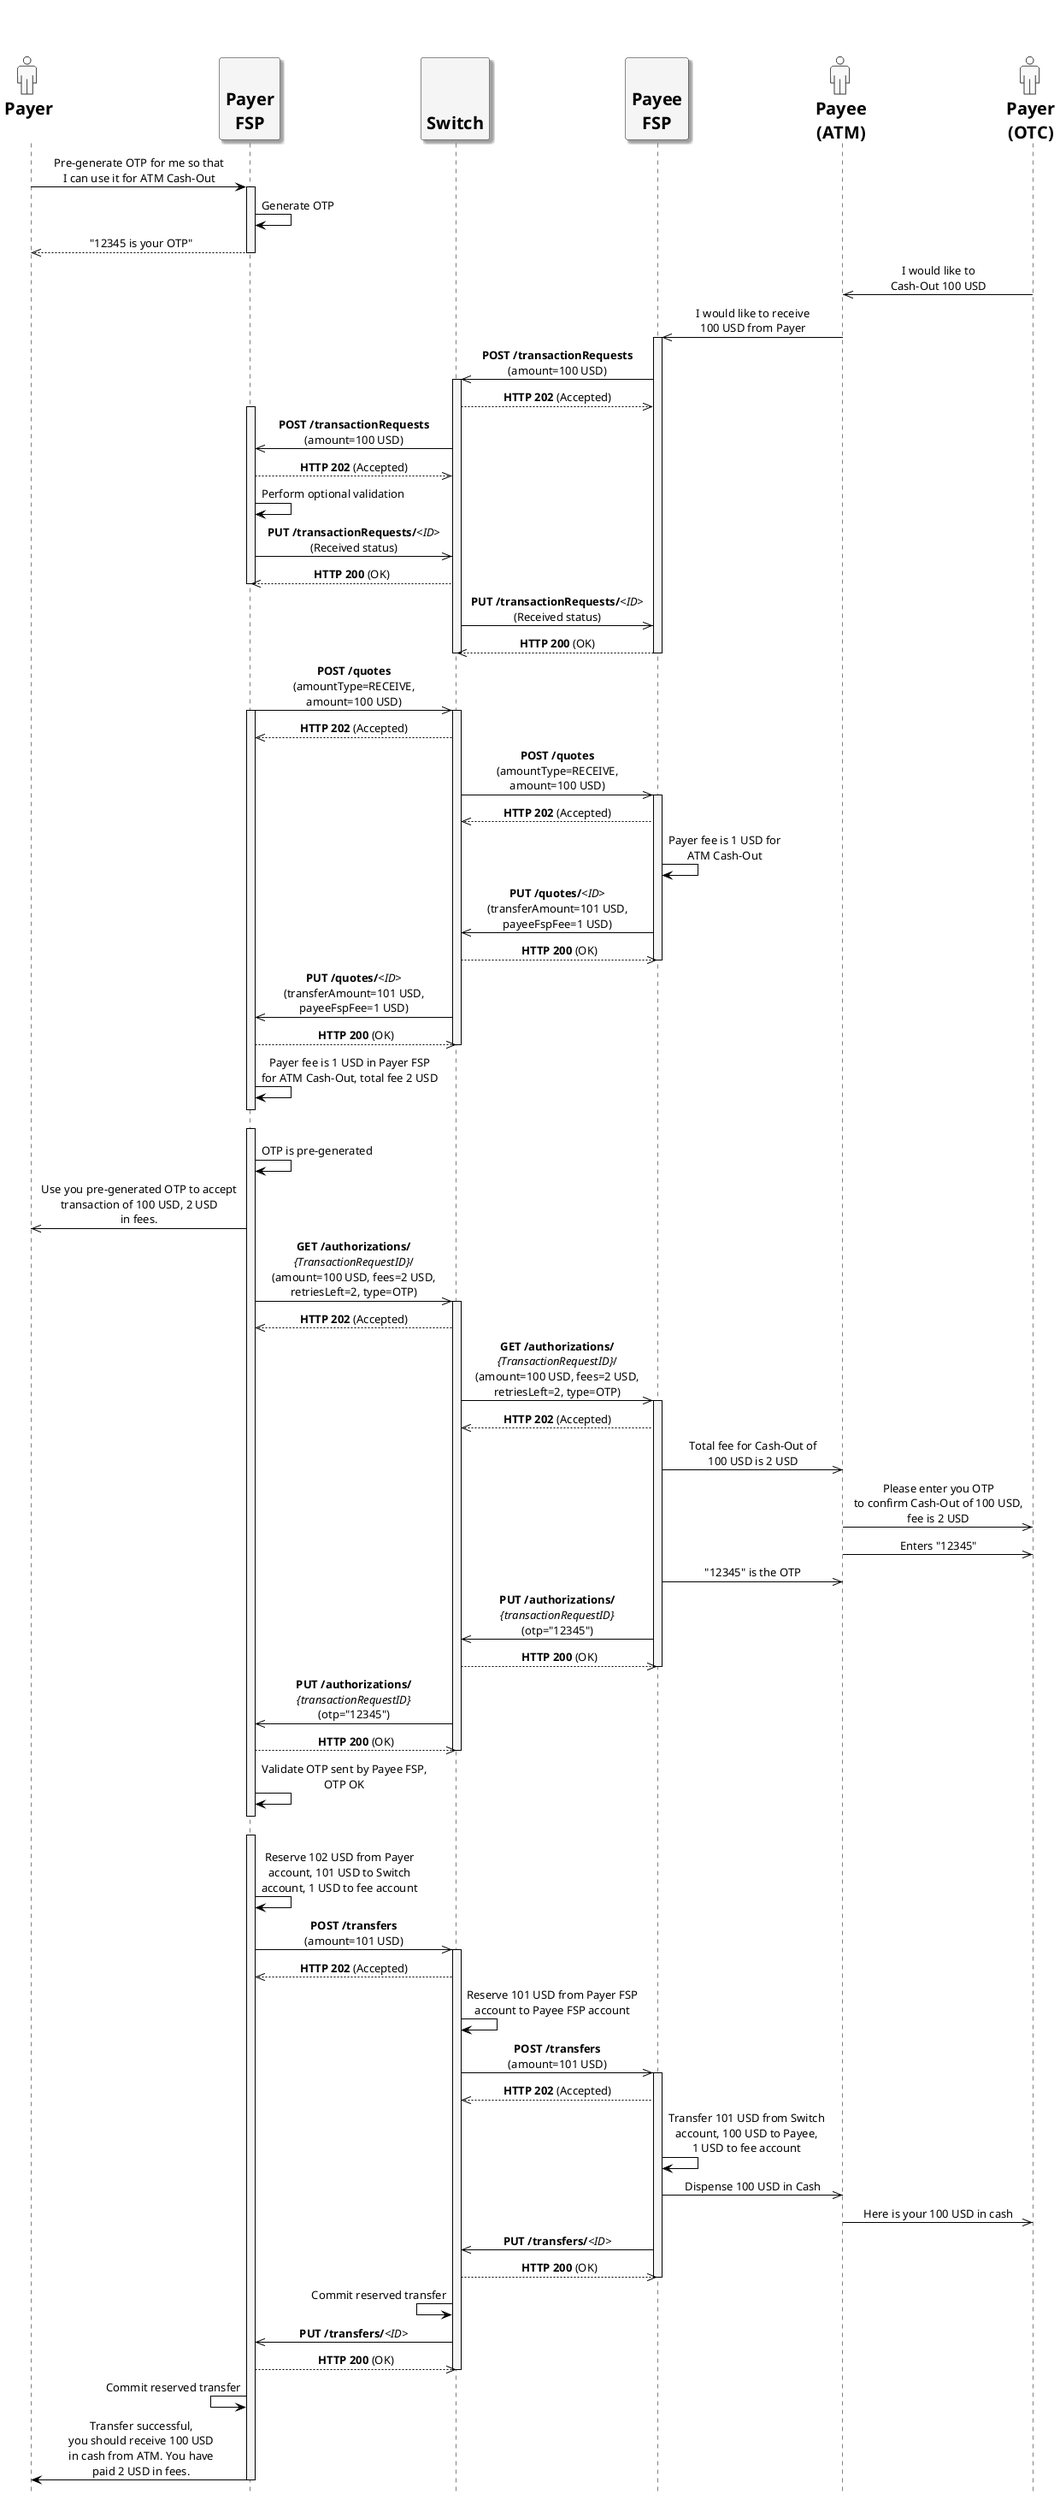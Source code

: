 /'*****
License
--------------
Copyright © 2017 Bill & Melinda Gates Foundation
The Mojaloop files are made available by the Bill & Melinda Gates Foundation under the Apache License, Version 2.0 (the "License") and you may not use these files except in compliance with the License. You may obtain a copy of the License at
http://www.apache.org/licenses/LICENSE-2.0
Unless required by applicable law or agreed to in writing, the Mojaloop files are distributed on an "AS IS" BASIS, WITHOUT WARRANTIES OR CONDITIONS OF ANY KIND, either express or implied. See the License for the specific language governing permissions and limitations under the License.
Contributors
--------------
This is the official list of the Mojaloop project contributors for this file.
Names of the original copyright holders (individuals or organizations)
should be listed with a '*' in the first column. People who have
contributed from an organization can be listed under the organization
that actually holds the copyright for their contributions (see the
Gates Foundation organization for an example). Those individuals should have
their names indented and be marked with a '-'. Email address can be added
optionally within square brackets <email>.
* Gates Foundation
- Name Surname <name.surname@gatesfoundation.com>

* Henk Kodde <henk.kodde@modusbox.com>
--------------
******'/

@startuml

' define actor image
sprite $actor [25x48/16] {
  0000000000010000000000000
  0000000006CAC910000000000
  0000000095101292000000000
  0000000651000119000000000
  0000000B10000018400000000
  0000001A10000016600000000
  0000000B10000017510000000
  000000083100001A210000000
  0000000191000176110000000
  000000003A866A61100000000
  0000000000466211100000000
  0003333333334443333310000
  0088888888888888888892000
  0821111111111111111118200
  8311111111111111111111A00
  A111111111111111111111A20
  A111111111111111111111A20
  A111111111111111111111A20
  A111111111111111111111A20
  A111111111111111111111A20
  A111111111111111111111A20
  A111111111111111111111A20
  A111111111111111111111A20
  A111551111111111138111A20
  A111661111111111139111A20
  A211661111111111139111A20
  A211661111111111139111A20
  A211661111161111139111A20
  A2116611111A2111139111A20
  A2116611111A2111139111A20
  A2116611111A2111139111A20
  A7669611111A211113A666B20
  36669611111A211113A666610
  00016611111A2111139111110
  00006611111A2111139100000
  00006611111A2111139100000
  00006611111A2111139100000
  00006611111A2111139100000
  00006611111A2111139100000
  00006611111A2111139100000
  00006611111A2111139100000
  00006611111A2111139100000
  00006611111A2111139100000
  00006611111A2111139100000
  00006966666B7666679100000
  0000266666666666664100000
  0000000111111111111100000
  0000000000000000000000000
}

' declaring skinparam
skinparam sequenceMessageAlign center
skinparam shadowing false
skinparam defaultFontName Verdana
skinparam monochrome true
skinparam SequenceLifeLineBackgroundColor WhiteSmoke
skinparam SequenceLifeLineBorderColor Black
skinparam ActorFontStyle Bold
skinparam ActorFontSize 20
skinparam ParticipantFontStyle Bold
skinparam ParticipantFontSize 20
skinparam ParticipantBackgroundColor WhiteSmoke
skinparam ArrowColor Black

skinparam actor {
  Bordercolor none
  Backgroundcolor none
  shadowing false
}

skinparam participant {
  shadowing true
}

hide footbox

' declare title
' title ATM-Initiated Cash-Out example

' Actor Keys:
' participant - FSP(Payer/Payee) and Switch
' actor - Payee/Payer(OTC/Agent)

' declare actors
actor "<$actor>\nPayer\n" as Payer
participant "\nPayer\nFSP" as PayerFSP
participant "\n\nSwitch" as Switch
participant "\nPayee\nFSP" as PayeeFSP
actor "<$actor>\nPayee\n(ATM)" as PayeeATM
actor "<$actor>\nPayer\n(OTC)" as PayerOTC

' start flow
Payer -> PayerFSP: Pre-generate OTP for me so that\nI can use it for ATM Cash-Out
activate PayerFSP
PayerFSP -> PayerFSP: Generate OTP
Payer <<-- PayerFSP: "12345 is your OTP"
deactivate PayerFSP
PayeeATM <<- PayerOTC: I would like to\nCash-Out 100 USD
PayeeFSP <<- PayeeATM: I would like to receive\n100 USD from Payer
activate PayeeFSP
PayeeFSP ->> Switch: **POST /transactionRequests**\n(amount=100 USD)
activate Switch
PayeeFSP <<-- Switch: **HTTP 202** (Accepted)
activate PayerFSP
PayerFSP <<- Switch: **POST /transactionRequests**\n(amount=100 USD)
PayerFSP -->> Switch: **HTTP 202** (Accepted)
PayerFSP -> PayerFSP: Perform optional validation
PayerFSP ->> Switch: **PUT /transactionRequests/**<i><ID></i>\n(Received status)
PayerFSP <<-- Switch: **HTTP 200** (OK)
deactivate PayerFSP
Switch ->> PayeeFSP: **PUT /transactionRequests/**<i><ID></i>\n(Received status)
Switch <<-- PayeeFSP: **HTTP 200** (OK)
deactivate Switch
deactivate PayeeFSP
PayerFSP ->> Switch: **POST /quotes**\n(amountType=RECEIVE,\namount=100 USD)
activate PayerFSP
activate Switch
PayerFSP <<-- Switch: **HTTP 202** (Accepted)
Switch ->> PayeeFSP: **POST /quotes**\n(amountType=RECEIVE,\namount=100 USD)
activate PayeeFSP
Switch <<-- PayeeFSP: **HTTP 202** (Accepted)
PayeeFSP -> PayeeFSP: Payer fee is 1 USD for\nATM Cash-Out
Switch <<- PayeeFSP: **PUT /quotes/**<i><ID></i>\n(transferAmount=101 USD,\npayeeFspFee=1 USD)
Switch -->> PayeeFSP: **HTTP 200** (OK)
deactivate PayeeFSP
Switch ->> PayerFSP: **PUT /quotes/**<i><ID></i>\n(transferAmount=101 USD,\npayeeFspFee=1 USD)
Switch <<-- PayerFSP: **HTTP 200** (OK)
deactivate Switch
PayerFSP -> PayerFSP: Payer fee is 1 USD in Payer FSP\nfor ATM Cash-Out, total fee 2 USD
PayerFSP -[hidden]> Switch
deactivate PayerFSP
PayerFSP -[hidden]> PayerFSP
activate PayerFSP
PayerFSP -> PayerFSP: OTP is pre-generated
Payer <<- PayerFSP: Use you pre-generated OTP to accept\ntransaction of 100 USD, 2 USD\nin fees.
PayerFSP ->> Switch: **GET /authorizations/**\n<i>{TransactionRequestID}</i>/\n(amount=100 USD, fees=2 USD,\nretriesLeft=2, type=OTP)
activate Switch
PayerFSP <<-- Switch: **HTTP 202** (Accepted)
Switch ->> PayeeFSP: **GET /authorizations/**\n<i>{TransactionRequestID}</i>/\n(amount=100 USD, fees=2 USD,\nretriesLeft=2, type=OTP)
activate PayeeFSP
Switch <<-- PayeeFSP: **HTTP 202** (Accepted)
PayeeFSP ->> PayeeATM: Total fee for Cash-Out of\n100 USD is 2 USD
PayeeATM ->> PayerOTC: Please enter you OTP\nto confirm Cash-Out of 100 USD,\nfee is 2 USD
PayeeATM ->> PayerOTC: Enters "12345"
PayeeFSP ->> PayeeATM: "12345" is the OTP
Switch <<- PayeeFSP: **PUT /authorizations/**\n<i>{transactionRequestID}</i>\n(otp="12345")
Switch -->> PayeeFSP: **HTTP 200** (OK)
deactivate PayeeFSP
PayerFSP <<- Switch: **PUT /authorizations/**\n<i>{transactionRequestID}</i>\n(otp="12345")
PayerFSP -->> Switch: **HTTP 200** (OK)
deactivate Switch
PayerFSP -> PayerFSP: Validate OTP sent by Payee FSP,\nOTP OK
PayerFSP -[hidden]> Switch
deactivate PayerFSP
PayerFSP -[hidden]> PayerFSP
activate PayerFSP
PayerFSP -> PayerFSP: Reserve 102 USD from Payer\naccount, 101 USD to Switch\naccount, 1 USD to fee account
PayerFSP ->> Switch: **POST /transfers**\n(amount=101 USD)
activate Switch
PayerFSP <<-- Switch: **HTTP 202** (Accepted)
Switch -> Switch: Reserve 101 USD from Payer FSP\naccount to Payee FSP account
Switch ->> PayeeFSP: **POST /transfers**\n(amount=101 USD)
activate PayeeFSP
Switch <<-- PayeeFSP: **HTTP 202** (Accepted)
PayeeFSP -> PayeeFSP: Transfer 101 USD from Switch\naccount, 100 USD to Payee,\n1 USD to fee account
PayeeFSP ->> PayeeATM: Dispense 100 USD in Cash
PayeeATM ->> PayerOTC: Here is your 100 USD in cash
Switch <<- PayeeFSP: **PUT /transfers/**<i><ID></i>
Switch -->> PayeeFSP: **HTTP 200** (OK)
deactivate PayeeFSP
Switch <- Switch: Commit reserved transfer
Switch ->> PayerFSP: **PUT /transfers/**<i><ID></i>
Switch <<-- PayerFSP: **HTTP 200** (OK)
deactivate Switch
PayerFSP <- PayerFSP: Commit reserved transfer
Payer <- PayerFSP: Transfer successful,\nyou should receive 100 USD\nin cash from ATM. You have\npaid 2 USD in fees.
deactivate PayerFSP
@enduml
